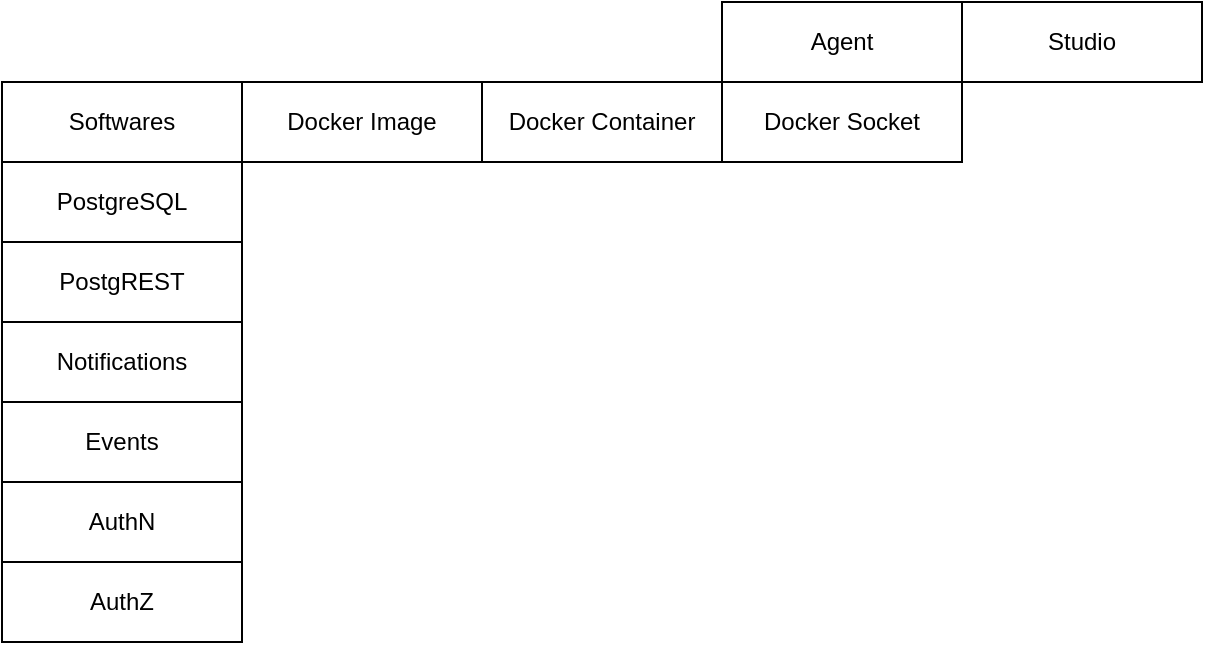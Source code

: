 <mxfile>
    <diagram id="EQl0ZV1IBUAq05MhxQN1" name="Page-1">
        <mxGraphModel dx="1166" dy="850" grid="1" gridSize="10" guides="1" tooltips="1" connect="1" arrows="1" fold="1" page="0" pageScale="1" pageWidth="850" pageHeight="1100" math="0" shadow="0">
            <root>
                <mxCell id="0"/>
                <mxCell id="1" parent="0"/>
                <mxCell id="2" value="AuthN" style="rounded=0;whiteSpace=wrap;html=1;" parent="1" vertex="1">
                    <mxGeometry x="-80" y="160" width="120" height="40" as="geometry"/>
                </mxCell>
                <mxCell id="3" value="PostgreSQL" style="rounded=0;whiteSpace=wrap;html=1;" vertex="1" parent="1">
                    <mxGeometry x="-80" width="120" height="40" as="geometry"/>
                </mxCell>
                <mxCell id="4" value="PostgREST" style="rounded=0;whiteSpace=wrap;html=1;" vertex="1" parent="1">
                    <mxGeometry x="-80" y="40" width="120" height="40" as="geometry"/>
                </mxCell>
                <mxCell id="5" value="AuthZ" style="rounded=0;whiteSpace=wrap;html=1;" vertex="1" parent="1">
                    <mxGeometry x="-80" y="200" width="120" height="40" as="geometry"/>
                </mxCell>
                <mxCell id="12" value="Agent" style="rounded=0;whiteSpace=wrap;html=1;" vertex="1" parent="1">
                    <mxGeometry x="280" y="-80" width="120" height="40" as="geometry"/>
                </mxCell>
                <mxCell id="13" value="Docker Socket" style="rounded=0;whiteSpace=wrap;html=1;" vertex="1" parent="1">
                    <mxGeometry x="280" y="-40" width="120" height="40" as="geometry"/>
                </mxCell>
                <mxCell id="15" value="Docker Image" style="rounded=0;whiteSpace=wrap;html=1;" vertex="1" parent="1">
                    <mxGeometry x="40" y="-40" width="120" height="40" as="geometry"/>
                </mxCell>
                <mxCell id="16" value="Docker Container" style="rounded=0;whiteSpace=wrap;html=1;" vertex="1" parent="1">
                    <mxGeometry x="160" y="-40" width="120" height="40" as="geometry"/>
                </mxCell>
                <mxCell id="18" value="Softwares" style="rounded=0;whiteSpace=wrap;html=1;" vertex="1" parent="1">
                    <mxGeometry x="-80" y="-40" width="120" height="40" as="geometry"/>
                </mxCell>
                <mxCell id="19" value="Studio" style="rounded=0;whiteSpace=wrap;html=1;" vertex="1" parent="1">
                    <mxGeometry x="400" y="-80" width="120" height="40" as="geometry"/>
                </mxCell>
                <mxCell id="20" value="Notifications" style="rounded=0;whiteSpace=wrap;html=1;" vertex="1" parent="1">
                    <mxGeometry x="-80" y="80" width="120" height="40" as="geometry"/>
                </mxCell>
                <mxCell id="21" value="Events" style="rounded=0;whiteSpace=wrap;html=1;" vertex="1" parent="1">
                    <mxGeometry x="-80" y="120" width="120" height="40" as="geometry"/>
                </mxCell>
            </root>
        </mxGraphModel>
    </diagram>
</mxfile>